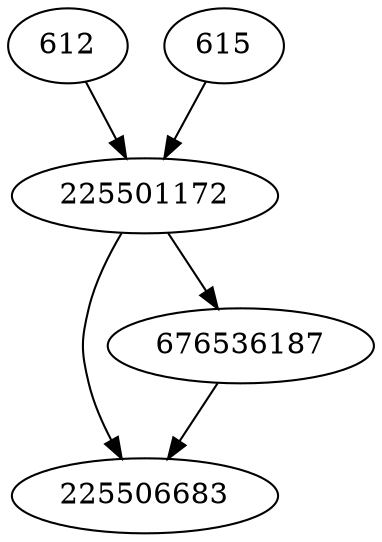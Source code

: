 strict digraph  {
612;
615;
225506683;
225501172;
676536187;
612 -> 225501172;
615 -> 225501172;
225501172 -> 225506683;
225501172 -> 676536187;
676536187 -> 225506683;
}
